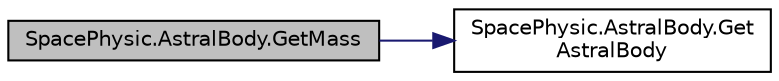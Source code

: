 digraph "SpacePhysic.AstralBody.GetMass"
{
 // INTERACTIVE_SVG=YES
 // LATEX_PDF_SIZE
  edge [fontname="Helvetica",fontsize="10",labelfontname="Helvetica",labelfontsize="10"];
  node [fontname="Helvetica",fontsize="10",shape=record];
  rankdir="LR";
  Node1 [label="SpacePhysic.AstralBody.GetMass",height=0.2,width=0.4,color="black", fillcolor="grey75", style="filled", fontcolor="black",tooltip=" "];
  Node1 -> Node2 [color="midnightblue",fontsize="10",style="solid",fontname="Helvetica"];
  Node2 [label="SpacePhysic.AstralBody.Get\lAstralBody",height=0.2,width=0.4,color="black", fillcolor="white", style="filled",URL="$class_space_physic_1_1_astral_body.html#aaf34ff695b441fb8d8961f72a0720a07",tooltip=" "];
}
